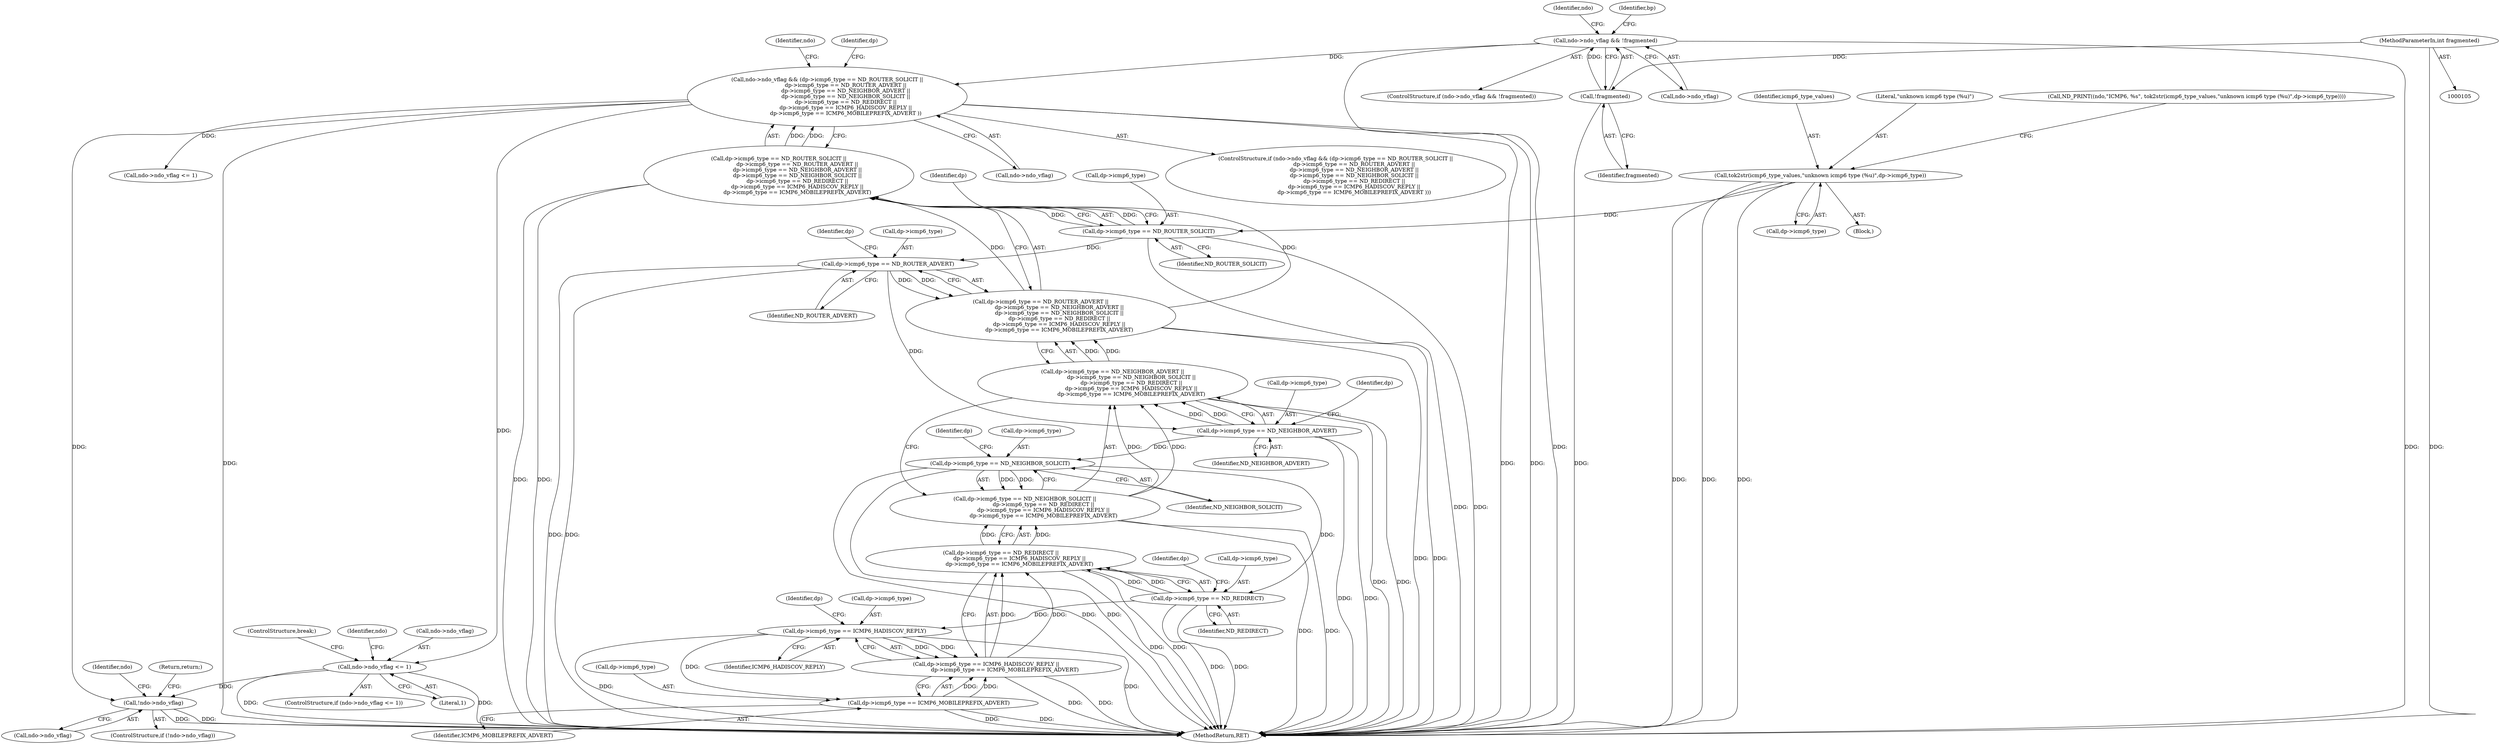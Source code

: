 digraph "0_tcpdump_d7505276842e85bfd067fa21cdb32b8a2dc3c5e4_1@pointer" {
"1001000" [label="(Call,!ndo->ndo_vflag)"];
"1000207" [label="(Call,ndo->ndo_vflag && (dp->icmp6_type == ND_ROUTER_SOLICIT ||\n                      dp->icmp6_type == ND_ROUTER_ADVERT ||\n                      dp->icmp6_type == ND_NEIGHBOR_ADVERT ||\n                      dp->icmp6_type == ND_NEIGHBOR_SOLICIT ||\n                      dp->icmp6_type == ND_REDIRECT ||\n                      dp->icmp6_type == ICMP6_HADISCOV_REPLY ||\n                      dp->icmp6_type == ICMP6_MOBILEPREFIX_ADVERT ))"];
"1000146" [label="(Call,ndo->ndo_vflag && !fragmented)"];
"1000150" [label="(Call,!fragmented)"];
"1000110" [label="(MethodParameterIn,int fragmented)"];
"1000211" [label="(Call,dp->icmp6_type == ND_ROUTER_SOLICIT ||\n                      dp->icmp6_type == ND_ROUTER_ADVERT ||\n                      dp->icmp6_type == ND_NEIGHBOR_ADVERT ||\n                      dp->icmp6_type == ND_NEIGHBOR_SOLICIT ||\n                      dp->icmp6_type == ND_REDIRECT ||\n                      dp->icmp6_type == ICMP6_HADISCOV_REPLY ||\n                      dp->icmp6_type == ICMP6_MOBILEPREFIX_ADVERT)"];
"1000212" [label="(Call,dp->icmp6_type == ND_ROUTER_SOLICIT)"];
"1000200" [label="(Call,tok2str(icmp6_type_values,\"unknown icmp6 type (%u)\",dp->icmp6_type))"];
"1000217" [label="(Call,dp->icmp6_type == ND_ROUTER_ADVERT ||\n                      dp->icmp6_type == ND_NEIGHBOR_ADVERT ||\n                      dp->icmp6_type == ND_NEIGHBOR_SOLICIT ||\n                      dp->icmp6_type == ND_REDIRECT ||\n                      dp->icmp6_type == ICMP6_HADISCOV_REPLY ||\n                      dp->icmp6_type == ICMP6_MOBILEPREFIX_ADVERT)"];
"1000218" [label="(Call,dp->icmp6_type == ND_ROUTER_ADVERT)"];
"1000223" [label="(Call,dp->icmp6_type == ND_NEIGHBOR_ADVERT ||\n                      dp->icmp6_type == ND_NEIGHBOR_SOLICIT ||\n                      dp->icmp6_type == ND_REDIRECT ||\n                      dp->icmp6_type == ICMP6_HADISCOV_REPLY ||\n                      dp->icmp6_type == ICMP6_MOBILEPREFIX_ADVERT)"];
"1000224" [label="(Call,dp->icmp6_type == ND_NEIGHBOR_ADVERT)"];
"1000229" [label="(Call,dp->icmp6_type == ND_NEIGHBOR_SOLICIT ||\n                      dp->icmp6_type == ND_REDIRECT ||\n                      dp->icmp6_type == ICMP6_HADISCOV_REPLY ||\n                      dp->icmp6_type == ICMP6_MOBILEPREFIX_ADVERT)"];
"1000230" [label="(Call,dp->icmp6_type == ND_NEIGHBOR_SOLICIT)"];
"1000235" [label="(Call,dp->icmp6_type == ND_REDIRECT ||\n                      dp->icmp6_type == ICMP6_HADISCOV_REPLY ||\n                      dp->icmp6_type == ICMP6_MOBILEPREFIX_ADVERT)"];
"1000236" [label="(Call,dp->icmp6_type == ND_REDIRECT)"];
"1000241" [label="(Call,dp->icmp6_type == ICMP6_HADISCOV_REPLY ||\n                      dp->icmp6_type == ICMP6_MOBILEPREFIX_ADVERT)"];
"1000242" [label="(Call,dp->icmp6_type == ICMP6_HADISCOV_REPLY)"];
"1000247" [label="(Call,dp->icmp6_type == ICMP6_MOBILEPREFIX_ADVERT)"];
"1000399" [label="(Call,ndo->ndo_vflag <= 1)"];
"1000247" [label="(Call,dp->icmp6_type == ICMP6_MOBILEPREFIX_ADVERT)"];
"1000212" [label="(Call,dp->icmp6_type == ND_ROUTER_SOLICIT)"];
"1000223" [label="(Call,dp->icmp6_type == ND_NEIGHBOR_ADVERT ||\n                      dp->icmp6_type == ND_NEIGHBOR_SOLICIT ||\n                      dp->icmp6_type == ND_REDIRECT ||\n                      dp->icmp6_type == ICMP6_HADISCOV_REPLY ||\n                      dp->icmp6_type == ICMP6_MOBILEPREFIX_ADVERT)"];
"1000246" [label="(Identifier,ICMP6_HADISCOV_REPLY)"];
"1000230" [label="(Call,dp->icmp6_type == ND_NEIGHBOR_SOLICIT)"];
"1000145" [label="(ControlStructure,if (ndo->ndo_vflag && !fragmented))"];
"1000224" [label="(Call,dp->icmp6_type == ND_NEIGHBOR_ADVERT)"];
"1000218" [label="(Call,dp->icmp6_type == ND_ROUTER_ADVERT)"];
"1000236" [label="(Call,dp->icmp6_type == ND_REDIRECT)"];
"1000400" [label="(Call,ndo->ndo_vflag)"];
"1000229" [label="(Call,dp->icmp6_type == ND_NEIGHBOR_SOLICIT ||\n                      dp->icmp6_type == ND_REDIRECT ||\n                      dp->icmp6_type == ICMP6_HADISCOV_REPLY ||\n                      dp->icmp6_type == ICMP6_MOBILEPREFIX_ADVERT)"];
"1000220" [label="(Identifier,dp)"];
"1001001" [label="(Call,ndo->ndo_vflag)"];
"1000213" [label="(Call,dp->icmp6_type)"];
"1000234" [label="(Identifier,ND_NEIGHBOR_SOLICIT)"];
"1000249" [label="(Identifier,dp)"];
"1000200" [label="(Call,tok2str(icmp6_type_values,\"unknown icmp6 type (%u)\",dp->icmp6_type))"];
"1000211" [label="(Call,dp->icmp6_type == ND_ROUTER_SOLICIT ||\n                      dp->icmp6_type == ND_ROUTER_ADVERT ||\n                      dp->icmp6_type == ND_NEIGHBOR_ADVERT ||\n                      dp->icmp6_type == ND_NEIGHBOR_SOLICIT ||\n                      dp->icmp6_type == ND_REDIRECT ||\n                      dp->icmp6_type == ICMP6_HADISCOV_REPLY ||\n                      dp->icmp6_type == ICMP6_MOBILEPREFIX_ADVERT)"];
"1000225" [label="(Call,dp->icmp6_type)"];
"1000403" [label="(Literal,1)"];
"1000208" [label="(Call,ndo->ndo_vflag)"];
"1000248" [label="(Call,dp->icmp6_type)"];
"1000228" [label="(Identifier,ND_NEIGHBOR_ADVERT)"];
"1000411" [label="(ControlStructure,break;)"];
"1000254" [label="(Identifier,ndo)"];
"1000206" [label="(ControlStructure,if (ndo->ndo_vflag && (dp->icmp6_type == ND_ROUTER_SOLICIT ||\n                      dp->icmp6_type == ND_ROUTER_ADVERT ||\n                      dp->icmp6_type == ND_NEIGHBOR_ADVERT ||\n                      dp->icmp6_type == ND_NEIGHBOR_SOLICIT ||\n                      dp->icmp6_type == ND_REDIRECT ||\n                      dp->icmp6_type == ICMP6_HADISCOV_REPLY ||\n                      dp->icmp6_type == ICMP6_MOBILEPREFIX_ADVERT )))"];
"1000226" [label="(Identifier,dp)"];
"1000110" [label="(MethodParameterIn,int fragmented)"];
"1000202" [label="(Literal,\"unknown icmp6 type (%u)\")"];
"1000151" [label="(Identifier,fragmented)"];
"1000988" [label="(Call,ndo->ndo_vflag <= 1)"];
"1000203" [label="(Call,dp->icmp6_type)"];
"1000260" [label="(Identifier,dp)"];
"1000235" [label="(Call,dp->icmp6_type == ND_REDIRECT ||\n                      dp->icmp6_type == ICMP6_HADISCOV_REPLY ||\n                      dp->icmp6_type == ICMP6_MOBILEPREFIX_ADVERT)"];
"1000238" [label="(Identifier,dp)"];
"1000240" [label="(Identifier,ND_REDIRECT)"];
"1000216" [label="(Identifier,ND_ROUTER_SOLICIT)"];
"1000150" [label="(Call,!fragmented)"];
"1000242" [label="(Call,dp->icmp6_type == ICMP6_HADISCOV_REPLY)"];
"1000243" [label="(Call,dp->icmp6_type)"];
"1000244" [label="(Identifier,dp)"];
"1000197" [label="(Identifier,ndo)"];
"1000147" [label="(Call,ndo->ndo_vflag)"];
"1000207" [label="(Call,ndo->ndo_vflag && (dp->icmp6_type == ND_ROUTER_SOLICIT ||\n                      dp->icmp6_type == ND_ROUTER_ADVERT ||\n                      dp->icmp6_type == ND_NEIGHBOR_ADVERT ||\n                      dp->icmp6_type == ND_NEIGHBOR_SOLICIT ||\n                      dp->icmp6_type == ND_REDIRECT ||\n                      dp->icmp6_type == ICMP6_HADISCOV_REPLY ||\n                      dp->icmp6_type == ICMP6_MOBILEPREFIX_ADVERT ))"];
"1000232" [label="(Identifier,dp)"];
"1001018" [label="(MethodReturn,RET)"];
"1000217" [label="(Call,dp->icmp6_type == ND_ROUTER_ADVERT ||\n                      dp->icmp6_type == ND_NEIGHBOR_ADVERT ||\n                      dp->icmp6_type == ND_NEIGHBOR_SOLICIT ||\n                      dp->icmp6_type == ND_REDIRECT ||\n                      dp->icmp6_type == ICMP6_HADISCOV_REPLY ||\n                      dp->icmp6_type == ICMP6_MOBILEPREFIX_ADVERT)"];
"1000241" [label="(Call,dp->icmp6_type == ICMP6_HADISCOV_REPLY ||\n                      dp->icmp6_type == ICMP6_MOBILEPREFIX_ADVERT)"];
"1000999" [label="(ControlStructure,if (!ndo->ndo_vflag))"];
"1000195" [label="(Call,ND_PRINT((ndo,\"ICMP6, %s\", tok2str(icmp6_type_values,\"unknown icmp6 type (%u)\",dp->icmp6_type))))"];
"1001010" [label="(Return,return;)"];
"1000219" [label="(Call,dp->icmp6_type)"];
"1000237" [label="(Call,dp->icmp6_type)"];
"1000146" [label="(Call,ndo->ndo_vflag && !fragmented)"];
"1000399" [label="(Call,ndo->ndo_vflag <= 1)"];
"1000198" [label="(Block,)"];
"1000231" [label="(Call,dp->icmp6_type)"];
"1000158" [label="(Identifier,bp)"];
"1000398" [label="(ControlStructure,if (ndo->ndo_vflag <= 1))"];
"1000201" [label="(Identifier,icmp6_type_values)"];
"1001000" [label="(Call,!ndo->ndo_vflag)"];
"1001006" [label="(Identifier,ndo)"];
"1000406" [label="(Identifier,ndo)"];
"1000251" [label="(Identifier,ICMP6_MOBILEPREFIX_ADVERT)"];
"1000222" [label="(Identifier,ND_ROUTER_ADVERT)"];
"1001000" -> "1000999"  [label="AST: "];
"1001000" -> "1001001"  [label="CFG: "];
"1001001" -> "1001000"  [label="AST: "];
"1001006" -> "1001000"  [label="CFG: "];
"1001010" -> "1001000"  [label="CFG: "];
"1001000" -> "1001018"  [label="DDG: "];
"1001000" -> "1001018"  [label="DDG: "];
"1000207" -> "1001000"  [label="DDG: "];
"1000399" -> "1001000"  [label="DDG: "];
"1000207" -> "1000206"  [label="AST: "];
"1000207" -> "1000208"  [label="CFG: "];
"1000207" -> "1000211"  [label="CFG: "];
"1000208" -> "1000207"  [label="AST: "];
"1000211" -> "1000207"  [label="AST: "];
"1000254" -> "1000207"  [label="CFG: "];
"1000260" -> "1000207"  [label="CFG: "];
"1000207" -> "1001018"  [label="DDG: "];
"1000207" -> "1001018"  [label="DDG: "];
"1000207" -> "1001018"  [label="DDG: "];
"1000146" -> "1000207"  [label="DDG: "];
"1000211" -> "1000207"  [label="DDG: "];
"1000211" -> "1000207"  [label="DDG: "];
"1000207" -> "1000399"  [label="DDG: "];
"1000207" -> "1000988"  [label="DDG: "];
"1000146" -> "1000145"  [label="AST: "];
"1000146" -> "1000147"  [label="CFG: "];
"1000146" -> "1000150"  [label="CFG: "];
"1000147" -> "1000146"  [label="AST: "];
"1000150" -> "1000146"  [label="AST: "];
"1000158" -> "1000146"  [label="CFG: "];
"1000197" -> "1000146"  [label="CFG: "];
"1000146" -> "1001018"  [label="DDG: "];
"1000146" -> "1001018"  [label="DDG: "];
"1000150" -> "1000146"  [label="DDG: "];
"1000150" -> "1000151"  [label="CFG: "];
"1000151" -> "1000150"  [label="AST: "];
"1000150" -> "1001018"  [label="DDG: "];
"1000110" -> "1000150"  [label="DDG: "];
"1000110" -> "1000105"  [label="AST: "];
"1000110" -> "1001018"  [label="DDG: "];
"1000211" -> "1000212"  [label="CFG: "];
"1000211" -> "1000217"  [label="CFG: "];
"1000212" -> "1000211"  [label="AST: "];
"1000217" -> "1000211"  [label="AST: "];
"1000211" -> "1001018"  [label="DDG: "];
"1000211" -> "1001018"  [label="DDG: "];
"1000212" -> "1000211"  [label="DDG: "];
"1000212" -> "1000211"  [label="DDG: "];
"1000217" -> "1000211"  [label="DDG: "];
"1000217" -> "1000211"  [label="DDG: "];
"1000212" -> "1000216"  [label="CFG: "];
"1000213" -> "1000212"  [label="AST: "];
"1000216" -> "1000212"  [label="AST: "];
"1000220" -> "1000212"  [label="CFG: "];
"1000212" -> "1001018"  [label="DDG: "];
"1000212" -> "1001018"  [label="DDG: "];
"1000200" -> "1000212"  [label="DDG: "];
"1000212" -> "1000218"  [label="DDG: "];
"1000200" -> "1000198"  [label="AST: "];
"1000200" -> "1000203"  [label="CFG: "];
"1000201" -> "1000200"  [label="AST: "];
"1000202" -> "1000200"  [label="AST: "];
"1000203" -> "1000200"  [label="AST: "];
"1000195" -> "1000200"  [label="CFG: "];
"1000200" -> "1001018"  [label="DDG: "];
"1000200" -> "1001018"  [label="DDG: "];
"1000200" -> "1001018"  [label="DDG: "];
"1000217" -> "1000218"  [label="CFG: "];
"1000217" -> "1000223"  [label="CFG: "];
"1000218" -> "1000217"  [label="AST: "];
"1000223" -> "1000217"  [label="AST: "];
"1000217" -> "1001018"  [label="DDG: "];
"1000217" -> "1001018"  [label="DDG: "];
"1000218" -> "1000217"  [label="DDG: "];
"1000218" -> "1000217"  [label="DDG: "];
"1000223" -> "1000217"  [label="DDG: "];
"1000223" -> "1000217"  [label="DDG: "];
"1000218" -> "1000222"  [label="CFG: "];
"1000219" -> "1000218"  [label="AST: "];
"1000222" -> "1000218"  [label="AST: "];
"1000226" -> "1000218"  [label="CFG: "];
"1000218" -> "1001018"  [label="DDG: "];
"1000218" -> "1001018"  [label="DDG: "];
"1000218" -> "1000224"  [label="DDG: "];
"1000223" -> "1000224"  [label="CFG: "];
"1000223" -> "1000229"  [label="CFG: "];
"1000224" -> "1000223"  [label="AST: "];
"1000229" -> "1000223"  [label="AST: "];
"1000223" -> "1001018"  [label="DDG: "];
"1000223" -> "1001018"  [label="DDG: "];
"1000224" -> "1000223"  [label="DDG: "];
"1000224" -> "1000223"  [label="DDG: "];
"1000229" -> "1000223"  [label="DDG: "];
"1000229" -> "1000223"  [label="DDG: "];
"1000224" -> "1000228"  [label="CFG: "];
"1000225" -> "1000224"  [label="AST: "];
"1000228" -> "1000224"  [label="AST: "];
"1000232" -> "1000224"  [label="CFG: "];
"1000224" -> "1001018"  [label="DDG: "];
"1000224" -> "1001018"  [label="DDG: "];
"1000224" -> "1000230"  [label="DDG: "];
"1000229" -> "1000230"  [label="CFG: "];
"1000229" -> "1000235"  [label="CFG: "];
"1000230" -> "1000229"  [label="AST: "];
"1000235" -> "1000229"  [label="AST: "];
"1000229" -> "1001018"  [label="DDG: "];
"1000229" -> "1001018"  [label="DDG: "];
"1000230" -> "1000229"  [label="DDG: "];
"1000230" -> "1000229"  [label="DDG: "];
"1000235" -> "1000229"  [label="DDG: "];
"1000235" -> "1000229"  [label="DDG: "];
"1000230" -> "1000234"  [label="CFG: "];
"1000231" -> "1000230"  [label="AST: "];
"1000234" -> "1000230"  [label="AST: "];
"1000238" -> "1000230"  [label="CFG: "];
"1000230" -> "1001018"  [label="DDG: "];
"1000230" -> "1001018"  [label="DDG: "];
"1000230" -> "1000236"  [label="DDG: "];
"1000235" -> "1000236"  [label="CFG: "];
"1000235" -> "1000241"  [label="CFG: "];
"1000236" -> "1000235"  [label="AST: "];
"1000241" -> "1000235"  [label="AST: "];
"1000235" -> "1001018"  [label="DDG: "];
"1000235" -> "1001018"  [label="DDG: "];
"1000236" -> "1000235"  [label="DDG: "];
"1000236" -> "1000235"  [label="DDG: "];
"1000241" -> "1000235"  [label="DDG: "];
"1000241" -> "1000235"  [label="DDG: "];
"1000236" -> "1000240"  [label="CFG: "];
"1000237" -> "1000236"  [label="AST: "];
"1000240" -> "1000236"  [label="AST: "];
"1000244" -> "1000236"  [label="CFG: "];
"1000236" -> "1001018"  [label="DDG: "];
"1000236" -> "1001018"  [label="DDG: "];
"1000236" -> "1000242"  [label="DDG: "];
"1000241" -> "1000242"  [label="CFG: "];
"1000241" -> "1000247"  [label="CFG: "];
"1000242" -> "1000241"  [label="AST: "];
"1000247" -> "1000241"  [label="AST: "];
"1000241" -> "1001018"  [label="DDG: "];
"1000241" -> "1001018"  [label="DDG: "];
"1000242" -> "1000241"  [label="DDG: "];
"1000242" -> "1000241"  [label="DDG: "];
"1000247" -> "1000241"  [label="DDG: "];
"1000247" -> "1000241"  [label="DDG: "];
"1000242" -> "1000246"  [label="CFG: "];
"1000243" -> "1000242"  [label="AST: "];
"1000246" -> "1000242"  [label="AST: "];
"1000249" -> "1000242"  [label="CFG: "];
"1000242" -> "1001018"  [label="DDG: "];
"1000242" -> "1001018"  [label="DDG: "];
"1000242" -> "1000247"  [label="DDG: "];
"1000247" -> "1000251"  [label="CFG: "];
"1000248" -> "1000247"  [label="AST: "];
"1000251" -> "1000247"  [label="AST: "];
"1000247" -> "1001018"  [label="DDG: "];
"1000247" -> "1001018"  [label="DDG: "];
"1000399" -> "1000398"  [label="AST: "];
"1000399" -> "1000403"  [label="CFG: "];
"1000400" -> "1000399"  [label="AST: "];
"1000403" -> "1000399"  [label="AST: "];
"1000406" -> "1000399"  [label="CFG: "];
"1000411" -> "1000399"  [label="CFG: "];
"1000399" -> "1001018"  [label="DDG: "];
"1000399" -> "1001018"  [label="DDG: "];
}
